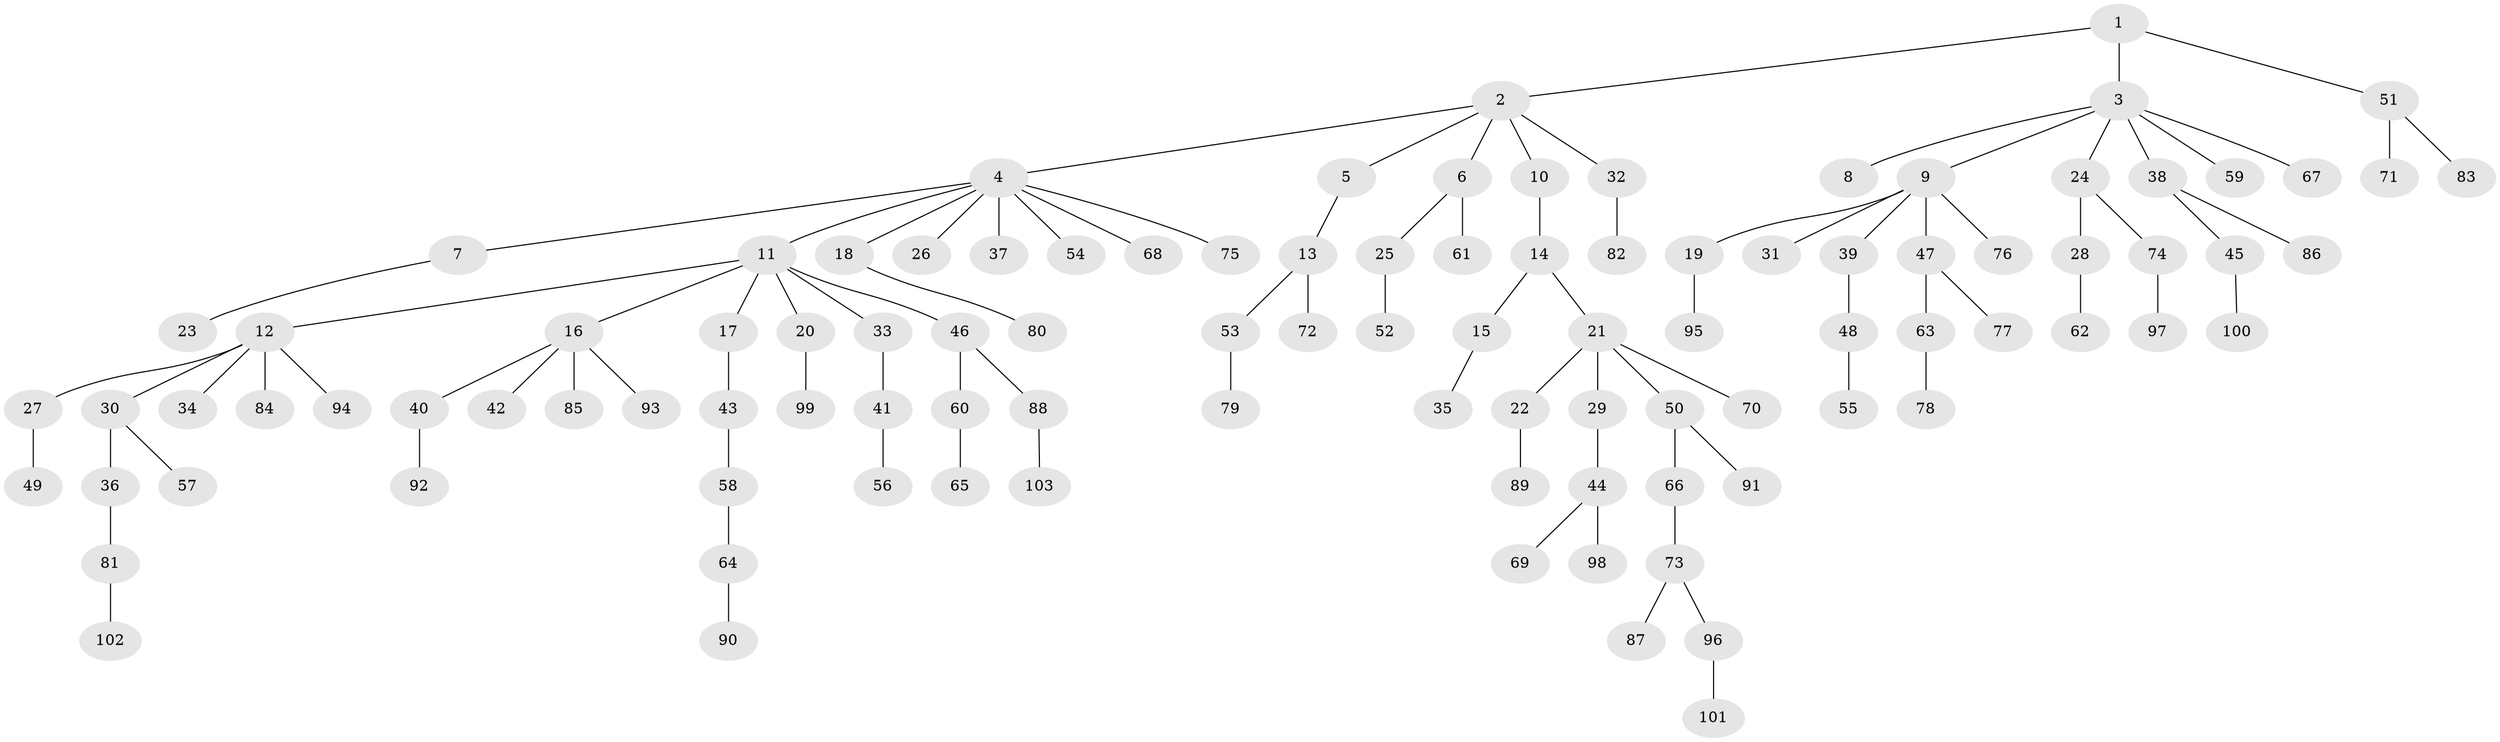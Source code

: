 // coarse degree distribution, {2: 0.2857142857142857, 6: 0.023809523809523808, 4: 0.07142857142857142, 1: 0.47619047619047616, 3: 0.11904761904761904, 5: 0.023809523809523808}
// Generated by graph-tools (version 1.1) at 2025/51/03/04/25 22:51:29]
// undirected, 103 vertices, 102 edges
graph export_dot {
  node [color=gray90,style=filled];
  1;
  2;
  3;
  4;
  5;
  6;
  7;
  8;
  9;
  10;
  11;
  12;
  13;
  14;
  15;
  16;
  17;
  18;
  19;
  20;
  21;
  22;
  23;
  24;
  25;
  26;
  27;
  28;
  29;
  30;
  31;
  32;
  33;
  34;
  35;
  36;
  37;
  38;
  39;
  40;
  41;
  42;
  43;
  44;
  45;
  46;
  47;
  48;
  49;
  50;
  51;
  52;
  53;
  54;
  55;
  56;
  57;
  58;
  59;
  60;
  61;
  62;
  63;
  64;
  65;
  66;
  67;
  68;
  69;
  70;
  71;
  72;
  73;
  74;
  75;
  76;
  77;
  78;
  79;
  80;
  81;
  82;
  83;
  84;
  85;
  86;
  87;
  88;
  89;
  90;
  91;
  92;
  93;
  94;
  95;
  96;
  97;
  98;
  99;
  100;
  101;
  102;
  103;
  1 -- 2;
  1 -- 3;
  1 -- 51;
  2 -- 4;
  2 -- 5;
  2 -- 6;
  2 -- 10;
  2 -- 32;
  3 -- 8;
  3 -- 9;
  3 -- 24;
  3 -- 38;
  3 -- 59;
  3 -- 67;
  4 -- 7;
  4 -- 11;
  4 -- 18;
  4 -- 26;
  4 -- 37;
  4 -- 54;
  4 -- 68;
  4 -- 75;
  5 -- 13;
  6 -- 25;
  6 -- 61;
  7 -- 23;
  9 -- 19;
  9 -- 31;
  9 -- 39;
  9 -- 47;
  9 -- 76;
  10 -- 14;
  11 -- 12;
  11 -- 16;
  11 -- 17;
  11 -- 20;
  11 -- 33;
  11 -- 46;
  12 -- 27;
  12 -- 30;
  12 -- 34;
  12 -- 84;
  12 -- 94;
  13 -- 53;
  13 -- 72;
  14 -- 15;
  14 -- 21;
  15 -- 35;
  16 -- 40;
  16 -- 42;
  16 -- 85;
  16 -- 93;
  17 -- 43;
  18 -- 80;
  19 -- 95;
  20 -- 99;
  21 -- 22;
  21 -- 29;
  21 -- 50;
  21 -- 70;
  22 -- 89;
  24 -- 28;
  24 -- 74;
  25 -- 52;
  27 -- 49;
  28 -- 62;
  29 -- 44;
  30 -- 36;
  30 -- 57;
  32 -- 82;
  33 -- 41;
  36 -- 81;
  38 -- 45;
  38 -- 86;
  39 -- 48;
  40 -- 92;
  41 -- 56;
  43 -- 58;
  44 -- 69;
  44 -- 98;
  45 -- 100;
  46 -- 60;
  46 -- 88;
  47 -- 63;
  47 -- 77;
  48 -- 55;
  50 -- 66;
  50 -- 91;
  51 -- 71;
  51 -- 83;
  53 -- 79;
  58 -- 64;
  60 -- 65;
  63 -- 78;
  64 -- 90;
  66 -- 73;
  73 -- 87;
  73 -- 96;
  74 -- 97;
  81 -- 102;
  88 -- 103;
  96 -- 101;
}
